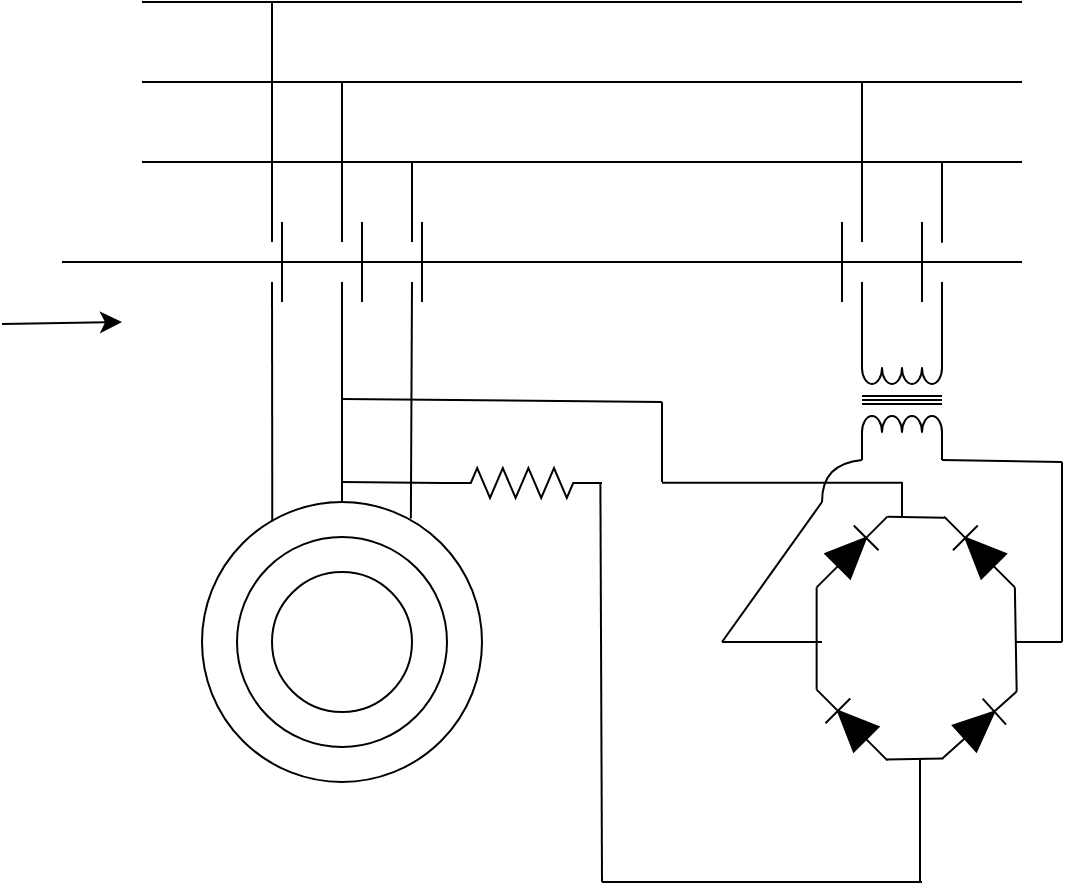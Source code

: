 <mxfile version="21.1.1" type="github">
  <diagram name="Page-1" id="7e0a89b8-554c-2b80-1dc8-d5c74ca68de4">
    <mxGraphModel dx="839" dy="573" grid="1" gridSize="10" guides="1" tooltips="1" connect="1" arrows="1" fold="1" page="1" pageScale="1" pageWidth="1100" pageHeight="850" background="none" math="0" shadow="0">
      <root>
        <mxCell id="0" />
        <mxCell id="1" parent="0" />
        <mxCell id="ueuee4YwEDqoKUiqS0E_-1" value="" style="ellipse;whiteSpace=wrap;html=1;aspect=fixed;fontSize=16;" vertex="1" parent="1">
          <mxGeometry x="390" y="370" width="140" height="140" as="geometry" />
        </mxCell>
        <mxCell id="ueuee4YwEDqoKUiqS0E_-2" value="" style="endArrow=none;html=1;rounded=0;fontSize=12;startSize=8;endSize=8;curved=1;" edge="1" parent="1">
          <mxGeometry width="50" height="50" relative="1" as="geometry">
            <mxPoint x="360" y="200" as="sourcePoint" />
            <mxPoint x="800" y="200" as="targetPoint" />
          </mxGeometry>
        </mxCell>
        <mxCell id="ueuee4YwEDqoKUiqS0E_-3" value="" style="endArrow=none;html=1;rounded=0;fontSize=12;startSize=8;endSize=8;curved=1;" edge="1" parent="1">
          <mxGeometry width="50" height="50" relative="1" as="geometry">
            <mxPoint x="360" y="160" as="sourcePoint" />
            <mxPoint x="800" y="160" as="targetPoint" />
          </mxGeometry>
        </mxCell>
        <mxCell id="ueuee4YwEDqoKUiqS0E_-4" value="" style="endArrow=none;html=1;rounded=0;fontSize=12;startSize=8;endSize=8;curved=1;" edge="1" parent="1">
          <mxGeometry width="50" height="50" relative="1" as="geometry">
            <mxPoint x="360" y="120" as="sourcePoint" />
            <mxPoint x="800" y="120" as="targetPoint" />
          </mxGeometry>
        </mxCell>
        <mxCell id="ueuee4YwEDqoKUiqS0E_-5" value="" style="ellipse;whiteSpace=wrap;html=1;aspect=fixed;fontSize=16;" vertex="1" parent="1">
          <mxGeometry x="407.5" y="387.5" width="105" height="105" as="geometry" />
        </mxCell>
        <mxCell id="ueuee4YwEDqoKUiqS0E_-6" value="" style="ellipse;whiteSpace=wrap;html=1;aspect=fixed;fontSize=16;" vertex="1" parent="1">
          <mxGeometry x="425" y="405" width="70" height="70" as="geometry" />
        </mxCell>
        <mxCell id="ueuee4YwEDqoKUiqS0E_-7" value="" style="endArrow=none;html=1;rounded=0;fontSize=12;startSize=8;endSize=8;curved=1;" edge="1" parent="1">
          <mxGeometry width="50" height="50" relative="1" as="geometry">
            <mxPoint x="425" y="240" as="sourcePoint" />
            <mxPoint x="425" y="120" as="targetPoint" />
          </mxGeometry>
        </mxCell>
        <mxCell id="ueuee4YwEDqoKUiqS0E_-8" value="" style="endArrow=none;html=1;rounded=0;fontSize=12;startSize=8;endSize=8;curved=1;" edge="1" parent="1">
          <mxGeometry width="50" height="50" relative="1" as="geometry">
            <mxPoint x="460" y="240" as="sourcePoint" />
            <mxPoint x="460" y="160" as="targetPoint" />
          </mxGeometry>
        </mxCell>
        <mxCell id="ueuee4YwEDqoKUiqS0E_-9" value="" style="endArrow=none;html=1;rounded=0;fontSize=12;startSize=8;endSize=8;curved=1;" edge="1" parent="1">
          <mxGeometry width="50" height="50" relative="1" as="geometry">
            <mxPoint x="495" y="240" as="sourcePoint" />
            <mxPoint x="495" y="200" as="targetPoint" />
          </mxGeometry>
        </mxCell>
        <mxCell id="ueuee4YwEDqoKUiqS0E_-10" value="" style="endArrow=none;html=1;rounded=0;fontSize=12;startSize=8;endSize=8;curved=1;exitX=0.251;exitY=0.07;exitDx=0;exitDy=0;exitPerimeter=0;" edge="1" parent="1" source="ueuee4YwEDqoKUiqS0E_-1">
          <mxGeometry width="50" height="50" relative="1" as="geometry">
            <mxPoint x="425" y="400" as="sourcePoint" />
            <mxPoint x="425" y="260" as="targetPoint" />
          </mxGeometry>
        </mxCell>
        <mxCell id="ueuee4YwEDqoKUiqS0E_-11" value="" style="endArrow=none;html=1;rounded=0;fontSize=12;startSize=8;endSize=8;curved=1;exitX=0.5;exitY=0;exitDx=0;exitDy=0;" edge="1" parent="1" source="ueuee4YwEDqoKUiqS0E_-1">
          <mxGeometry width="50" height="50" relative="1" as="geometry">
            <mxPoint x="460" y="390" as="sourcePoint" />
            <mxPoint x="460" y="260" as="targetPoint" />
          </mxGeometry>
        </mxCell>
        <mxCell id="ueuee4YwEDqoKUiqS0E_-12" value="" style="endArrow=none;html=1;rounded=0;fontSize=12;startSize=8;endSize=8;curved=1;exitX=0.746;exitY=0.059;exitDx=0;exitDy=0;exitPerimeter=0;" edge="1" parent="1" source="ueuee4YwEDqoKUiqS0E_-1">
          <mxGeometry width="50" height="50" relative="1" as="geometry">
            <mxPoint x="495" y="400" as="sourcePoint" />
            <mxPoint x="495" y="260" as="targetPoint" />
          </mxGeometry>
        </mxCell>
        <mxCell id="ueuee4YwEDqoKUiqS0E_-14" value="" style="endArrow=none;html=1;rounded=0;fontSize=12;startSize=8;endSize=8;curved=1;" edge="1" parent="1">
          <mxGeometry width="50" height="50" relative="1" as="geometry">
            <mxPoint x="320" y="250" as="sourcePoint" />
            <mxPoint x="800" y="250" as="targetPoint" />
          </mxGeometry>
        </mxCell>
        <mxCell id="ueuee4YwEDqoKUiqS0E_-15" value="" style="endArrow=none;html=1;rounded=0;fontSize=12;startSize=8;endSize=8;curved=1;" edge="1" parent="1">
          <mxGeometry width="50" height="50" relative="1" as="geometry">
            <mxPoint x="720" y="240" as="sourcePoint" />
            <mxPoint x="720" y="160" as="targetPoint" />
            <Array as="points">
              <mxPoint x="720" y="240" />
            </Array>
          </mxGeometry>
        </mxCell>
        <mxCell id="ueuee4YwEDqoKUiqS0E_-17" value="" style="endArrow=none;html=1;rounded=0;fontSize=12;startSize=8;endSize=8;curved=1;" edge="1" parent="1">
          <mxGeometry width="50" height="50" relative="1" as="geometry">
            <mxPoint x="760" y="220" as="sourcePoint" />
            <mxPoint x="760" y="200" as="targetPoint" />
            <Array as="points">
              <mxPoint x="760" y="250" />
              <mxPoint x="760" y="220" />
            </Array>
          </mxGeometry>
        </mxCell>
        <mxCell id="ueuee4YwEDqoKUiqS0E_-24" value="" style="endArrow=none;html=1;rounded=0;fontSize=12;startSize=8;endSize=8;curved=1;" edge="1" parent="1">
          <mxGeometry width="50" height="50" relative="1" as="geometry">
            <mxPoint x="720" y="290" as="sourcePoint" />
            <mxPoint x="720" y="260" as="targetPoint" />
          </mxGeometry>
        </mxCell>
        <mxCell id="ueuee4YwEDqoKUiqS0E_-25" value="" style="endArrow=none;html=1;rounded=0;fontSize=12;startSize=8;endSize=8;curved=1;" edge="1" parent="1">
          <mxGeometry width="50" height="50" relative="1" as="geometry">
            <mxPoint x="760" y="290" as="sourcePoint" />
            <mxPoint x="760" y="260" as="targetPoint" />
          </mxGeometry>
        </mxCell>
        <mxCell id="ueuee4YwEDqoKUiqS0E_-27" value="" style="endArrow=none;html=1;rounded=0;fontSize=12;startSize=8;endSize=8;curved=1;" edge="1" parent="1">
          <mxGeometry width="50" height="50" relative="1" as="geometry">
            <mxPoint x="500" y="270" as="sourcePoint" />
            <mxPoint x="500" y="230" as="targetPoint" />
          </mxGeometry>
        </mxCell>
        <mxCell id="ueuee4YwEDqoKUiqS0E_-28" value="" style="endArrow=none;html=1;rounded=0;fontSize=12;startSize=8;endSize=8;curved=1;" edge="1" parent="1">
          <mxGeometry width="50" height="50" relative="1" as="geometry">
            <mxPoint x="430" y="270" as="sourcePoint" />
            <mxPoint x="430" y="230" as="targetPoint" />
          </mxGeometry>
        </mxCell>
        <mxCell id="ueuee4YwEDqoKUiqS0E_-29" value="" style="endArrow=none;html=1;rounded=0;fontSize=12;startSize=8;endSize=8;curved=1;" edge="1" parent="1">
          <mxGeometry width="50" height="50" relative="1" as="geometry">
            <mxPoint x="470" y="270" as="sourcePoint" />
            <mxPoint x="470" y="230" as="targetPoint" />
          </mxGeometry>
        </mxCell>
        <mxCell id="ueuee4YwEDqoKUiqS0E_-30" value="" style="endArrow=none;html=1;rounded=0;fontSize=12;startSize=8;endSize=8;curved=1;" edge="1" parent="1">
          <mxGeometry width="50" height="50" relative="1" as="geometry">
            <mxPoint x="710" y="270" as="sourcePoint" />
            <mxPoint x="710" y="230" as="targetPoint" />
          </mxGeometry>
        </mxCell>
        <mxCell id="ueuee4YwEDqoKUiqS0E_-31" value="" style="endArrow=none;html=1;rounded=0;fontSize=12;startSize=8;endSize=8;curved=1;" edge="1" parent="1">
          <mxGeometry width="50" height="50" relative="1" as="geometry">
            <mxPoint x="750" y="270" as="sourcePoint" />
            <mxPoint x="750" y="230" as="targetPoint" />
          </mxGeometry>
        </mxCell>
        <mxCell id="ueuee4YwEDqoKUiqS0E_-40" value="" style="pointerEvents=1;verticalLabelPosition=bottom;shadow=0;dashed=0;align=center;html=1;verticalAlign=top;shape=mxgraph.electrical.resistors.resistor_2;fontSize=16;rotation=0;" vertex="1" parent="1">
          <mxGeometry x="510" y="353" width="80" height="15" as="geometry" />
        </mxCell>
        <mxCell id="ueuee4YwEDqoKUiqS0E_-41" value="" style="endArrow=none;html=1;rounded=0;fontSize=12;startSize=8;endSize=8;curved=1;entryX=0;entryY=0.5;entryDx=0;entryDy=0;entryPerimeter=0;" edge="1" parent="1" target="ueuee4YwEDqoKUiqS0E_-40">
          <mxGeometry width="50" height="50" relative="1" as="geometry">
            <mxPoint x="460" y="360" as="sourcePoint" />
            <mxPoint x="510" y="310" as="targetPoint" />
          </mxGeometry>
        </mxCell>
        <mxCell id="ueuee4YwEDqoKUiqS0E_-42" value="" style="pointerEvents=1;fillColor=strokeColor;verticalLabelPosition=bottom;shadow=0;dashed=0;align=center;html=1;verticalAlign=top;shape=mxgraph.electrical.diodes.diode;fontSize=16;rotation=-135;direction=south;" vertex="1" parent="1">
          <mxGeometry x="706.25" y="370" width="17.5" height="50" as="geometry" />
        </mxCell>
        <mxCell id="ueuee4YwEDqoKUiqS0E_-43" value="" style="pointerEvents=1;fillColor=strokeColor;verticalLabelPosition=bottom;shadow=0;dashed=0;align=center;html=1;verticalAlign=top;shape=mxgraph.electrical.diodes.diode;fontSize=16;rotation=-42;" vertex="1" parent="1">
          <mxGeometry x="753.75" y="472.75" width="50" height="17.5" as="geometry" />
        </mxCell>
        <mxCell id="ueuee4YwEDqoKUiqS0E_-44" value="" style="pointerEvents=1;fillColor=strokeColor;verticalLabelPosition=bottom;shadow=0;dashed=0;align=center;html=1;verticalAlign=top;shape=mxgraph.electrical.diodes.diode;fontSize=16;rotation=-135;" vertex="1" parent="1">
          <mxGeometry x="690" y="472.75" width="50" height="17.5" as="geometry" />
        </mxCell>
        <mxCell id="ueuee4YwEDqoKUiqS0E_-45" value="" style="pointerEvents=1;fillColor=strokeColor;verticalLabelPosition=bottom;shadow=0;dashed=0;align=center;html=1;verticalAlign=top;shape=mxgraph.electrical.diodes.diode;fontSize=16;rotation=-135;" vertex="1" parent="1">
          <mxGeometry x="753.75" y="386.25" width="50" height="17.5" as="geometry" />
        </mxCell>
        <mxCell id="ueuee4YwEDqoKUiqS0E_-47" value="" style="endArrow=none;html=1;rounded=0;fontSize=12;startSize=8;endSize=8;curved=1;entryX=0;entryY=0.5;entryDx=0;entryDy=0;entryPerimeter=0;exitX=1;exitY=0.5;exitDx=0;exitDy=0;exitPerimeter=0;" edge="1" parent="1" source="ueuee4YwEDqoKUiqS0E_-44" target="ueuee4YwEDqoKUiqS0E_-42">
          <mxGeometry width="50" height="50" relative="1" as="geometry">
            <mxPoint x="683.75" y="430.25" as="sourcePoint" />
            <mxPoint x="743.75" y="380.25" as="targetPoint" />
          </mxGeometry>
        </mxCell>
        <mxCell id="ueuee4YwEDqoKUiqS0E_-49" value="" style="endArrow=none;html=1;rounded=0;fontSize=12;startSize=8;endSize=8;curved=1;entryX=0.987;entryY=0.488;entryDx=0;entryDy=0;entryPerimeter=0;exitX=1;exitY=0.5;exitDx=0;exitDy=0;exitPerimeter=0;" edge="1" parent="1" source="ueuee4YwEDqoKUiqS0E_-42" target="ueuee4YwEDqoKUiqS0E_-45">
          <mxGeometry width="50" height="50" relative="1" as="geometry">
            <mxPoint x="673.75" y="420.25" as="sourcePoint" />
            <mxPoint x="723.75" y="370.25" as="targetPoint" />
          </mxGeometry>
        </mxCell>
        <mxCell id="ueuee4YwEDqoKUiqS0E_-51" value="" style="endArrow=none;html=1;rounded=0;fontSize=12;startSize=8;endSize=8;curved=1;entryX=0;entryY=0.5;entryDx=0;entryDy=0;entryPerimeter=0;exitX=1;exitY=0.5;exitDx=0;exitDy=0;exitPerimeter=0;" edge="1" parent="1" source="ueuee4YwEDqoKUiqS0E_-43" target="ueuee4YwEDqoKUiqS0E_-45">
          <mxGeometry width="50" height="50" relative="1" as="geometry">
            <mxPoint x="743.75" y="460.25" as="sourcePoint" />
            <mxPoint x="793.75" y="410.25" as="targetPoint" />
          </mxGeometry>
        </mxCell>
        <mxCell id="ueuee4YwEDqoKUiqS0E_-52" value="" style="endArrow=none;html=1;rounded=0;fontSize=12;startSize=8;endSize=8;curved=1;entryX=0.007;entryY=0.518;entryDx=0;entryDy=0;entryPerimeter=0;exitX=0.014;exitY=0.493;exitDx=0;exitDy=0;exitPerimeter=0;" edge="1" parent="1" source="ueuee4YwEDqoKUiqS0E_-44" target="ueuee4YwEDqoKUiqS0E_-43">
          <mxGeometry width="50" height="50" relative="1" as="geometry">
            <mxPoint x="723.75" y="520.25" as="sourcePoint" />
            <mxPoint x="773.75" y="470.25" as="targetPoint" />
          </mxGeometry>
        </mxCell>
        <mxCell id="ueuee4YwEDqoKUiqS0E_-56" value="" style="pointerEvents=1;verticalLabelPosition=bottom;shadow=0;dashed=0;align=center;html=1;verticalAlign=top;shape=mxgraph.electrical.inductors.transformer_1;fontSize=16;" vertex="1" parent="1">
          <mxGeometry x="720" y="289" width="40" height="60" as="geometry" />
        </mxCell>
        <mxCell id="ueuee4YwEDqoKUiqS0E_-58" value="" style="endArrow=none;html=1;rounded=0;fontSize=12;startSize=8;endSize=8;curved=1;" edge="1" parent="1">
          <mxGeometry width="50" height="50" relative="1" as="geometry">
            <mxPoint x="820" y="440" as="sourcePoint" />
            <mxPoint x="820" y="350" as="targetPoint" />
          </mxGeometry>
        </mxCell>
        <mxCell id="ueuee4YwEDqoKUiqS0E_-59" value="" style="endArrow=none;html=1;rounded=0;fontSize=12;startSize=8;endSize=8;curved=1;" edge="1" parent="1">
          <mxGeometry width="50" height="50" relative="1" as="geometry">
            <mxPoint x="650" y="440" as="sourcePoint" />
            <mxPoint x="700" y="440" as="targetPoint" />
          </mxGeometry>
        </mxCell>
        <mxCell id="ueuee4YwEDqoKUiqS0E_-60" value="" style="endArrow=none;html=1;rounded=0;fontSize=12;startSize=8;endSize=8;curved=1;" edge="1" parent="1">
          <mxGeometry width="50" height="50" relative="1" as="geometry">
            <mxPoint x="740" y="378" as="sourcePoint" />
            <mxPoint x="740" y="360" as="targetPoint" />
          </mxGeometry>
        </mxCell>
        <mxCell id="ueuee4YwEDqoKUiqS0E_-61" value="" style="endArrow=none;html=1;rounded=0;fontSize=12;startSize=8;endSize=8;curved=1;" edge="1" parent="1">
          <mxGeometry width="50" height="50" relative="1" as="geometry">
            <mxPoint x="460" y="318.5" as="sourcePoint" />
            <mxPoint x="620" y="320" as="targetPoint" />
          </mxGeometry>
        </mxCell>
        <mxCell id="ueuee4YwEDqoKUiqS0E_-62" value="" style="endArrow=none;html=1;rounded=0;fontSize=12;startSize=8;endSize=8;curved=1;" edge="1" parent="1">
          <mxGeometry width="50" height="50" relative="1" as="geometry">
            <mxPoint x="620" y="360" as="sourcePoint" />
            <mxPoint x="620" y="320" as="targetPoint" />
          </mxGeometry>
        </mxCell>
        <mxCell id="ueuee4YwEDqoKUiqS0E_-63" value="" style="endArrow=none;html=1;rounded=0;fontSize=12;startSize=8;endSize=8;curved=1;" edge="1" parent="1">
          <mxGeometry width="50" height="50" relative="1" as="geometry">
            <mxPoint x="620" y="360.36" as="sourcePoint" />
            <mxPoint x="740" y="360.36" as="targetPoint" />
          </mxGeometry>
        </mxCell>
        <mxCell id="ueuee4YwEDqoKUiqS0E_-64" value="" style="endArrow=none;html=1;rounded=0;fontSize=12;startSize=8;endSize=8;curved=1;" edge="1" parent="1">
          <mxGeometry width="50" height="50" relative="1" as="geometry">
            <mxPoint x="590" y="560" as="sourcePoint" />
            <mxPoint x="750" y="560" as="targetPoint" />
          </mxGeometry>
        </mxCell>
        <mxCell id="ueuee4YwEDqoKUiqS0E_-65" value="" style="endArrow=none;html=1;rounded=0;fontSize=12;startSize=8;endSize=8;curved=1;" edge="1" parent="1">
          <mxGeometry width="50" height="50" relative="1" as="geometry">
            <mxPoint x="749" y="560" as="sourcePoint" />
            <mxPoint x="749" y="498.5" as="targetPoint" />
          </mxGeometry>
        </mxCell>
        <mxCell id="ueuee4YwEDqoKUiqS0E_-66" value="" style="endArrow=none;html=1;rounded=0;fontSize=12;startSize=8;endSize=8;curved=1;entryX=0.99;entryY=0.532;entryDx=0;entryDy=0;entryPerimeter=0;" edge="1" parent="1" target="ueuee4YwEDqoKUiqS0E_-40">
          <mxGeometry width="50" height="50" relative="1" as="geometry">
            <mxPoint x="590" y="560" as="sourcePoint" />
            <mxPoint x="610" y="405" as="targetPoint" />
          </mxGeometry>
        </mxCell>
        <mxCell id="ueuee4YwEDqoKUiqS0E_-67" value="" style="endArrow=none;html=1;rounded=0;fontSize=12;startSize=8;endSize=8;curved=1;" edge="1" parent="1">
          <mxGeometry width="50" height="50" relative="1" as="geometry">
            <mxPoint x="797" y="440" as="sourcePoint" />
            <mxPoint x="820" y="440" as="targetPoint" />
          </mxGeometry>
        </mxCell>
        <mxCell id="ueuee4YwEDqoKUiqS0E_-68" value="" style="endArrow=none;html=1;rounded=0;fontSize=12;startSize=8;endSize=8;curved=1;" edge="1" parent="1">
          <mxGeometry width="50" height="50" relative="1" as="geometry">
            <mxPoint x="760" y="349" as="sourcePoint" />
            <mxPoint x="820" y="350" as="targetPoint" />
          </mxGeometry>
        </mxCell>
        <mxCell id="ueuee4YwEDqoKUiqS0E_-69" value="" style="endArrow=none;html=1;rounded=0;fontSize=12;startSize=8;endSize=8;curved=1;" edge="1" parent="1">
          <mxGeometry width="50" height="50" relative="1" as="geometry">
            <mxPoint x="700" y="370" as="sourcePoint" />
            <mxPoint x="720" y="349" as="targetPoint" />
            <Array as="points">
              <mxPoint x="700" y="360" />
              <mxPoint x="710" y="350" />
            </Array>
          </mxGeometry>
        </mxCell>
        <mxCell id="ueuee4YwEDqoKUiqS0E_-70" value="" style="endArrow=none;html=1;rounded=0;fontSize=12;startSize=8;endSize=8;curved=1;" edge="1" parent="1">
          <mxGeometry width="50" height="50" relative="1" as="geometry">
            <mxPoint x="650" y="440" as="sourcePoint" />
            <mxPoint x="700" y="370" as="targetPoint" />
          </mxGeometry>
        </mxCell>
        <mxCell id="ueuee4YwEDqoKUiqS0E_-71" value="" style="endArrow=classic;html=1;rounded=0;fontSize=12;startSize=8;endSize=8;curved=1;" edge="1" parent="1">
          <mxGeometry width="50" height="50" relative="1" as="geometry">
            <mxPoint x="290" y="281" as="sourcePoint" />
            <mxPoint x="350" y="280" as="targetPoint" />
          </mxGeometry>
        </mxCell>
      </root>
    </mxGraphModel>
  </diagram>
</mxfile>
